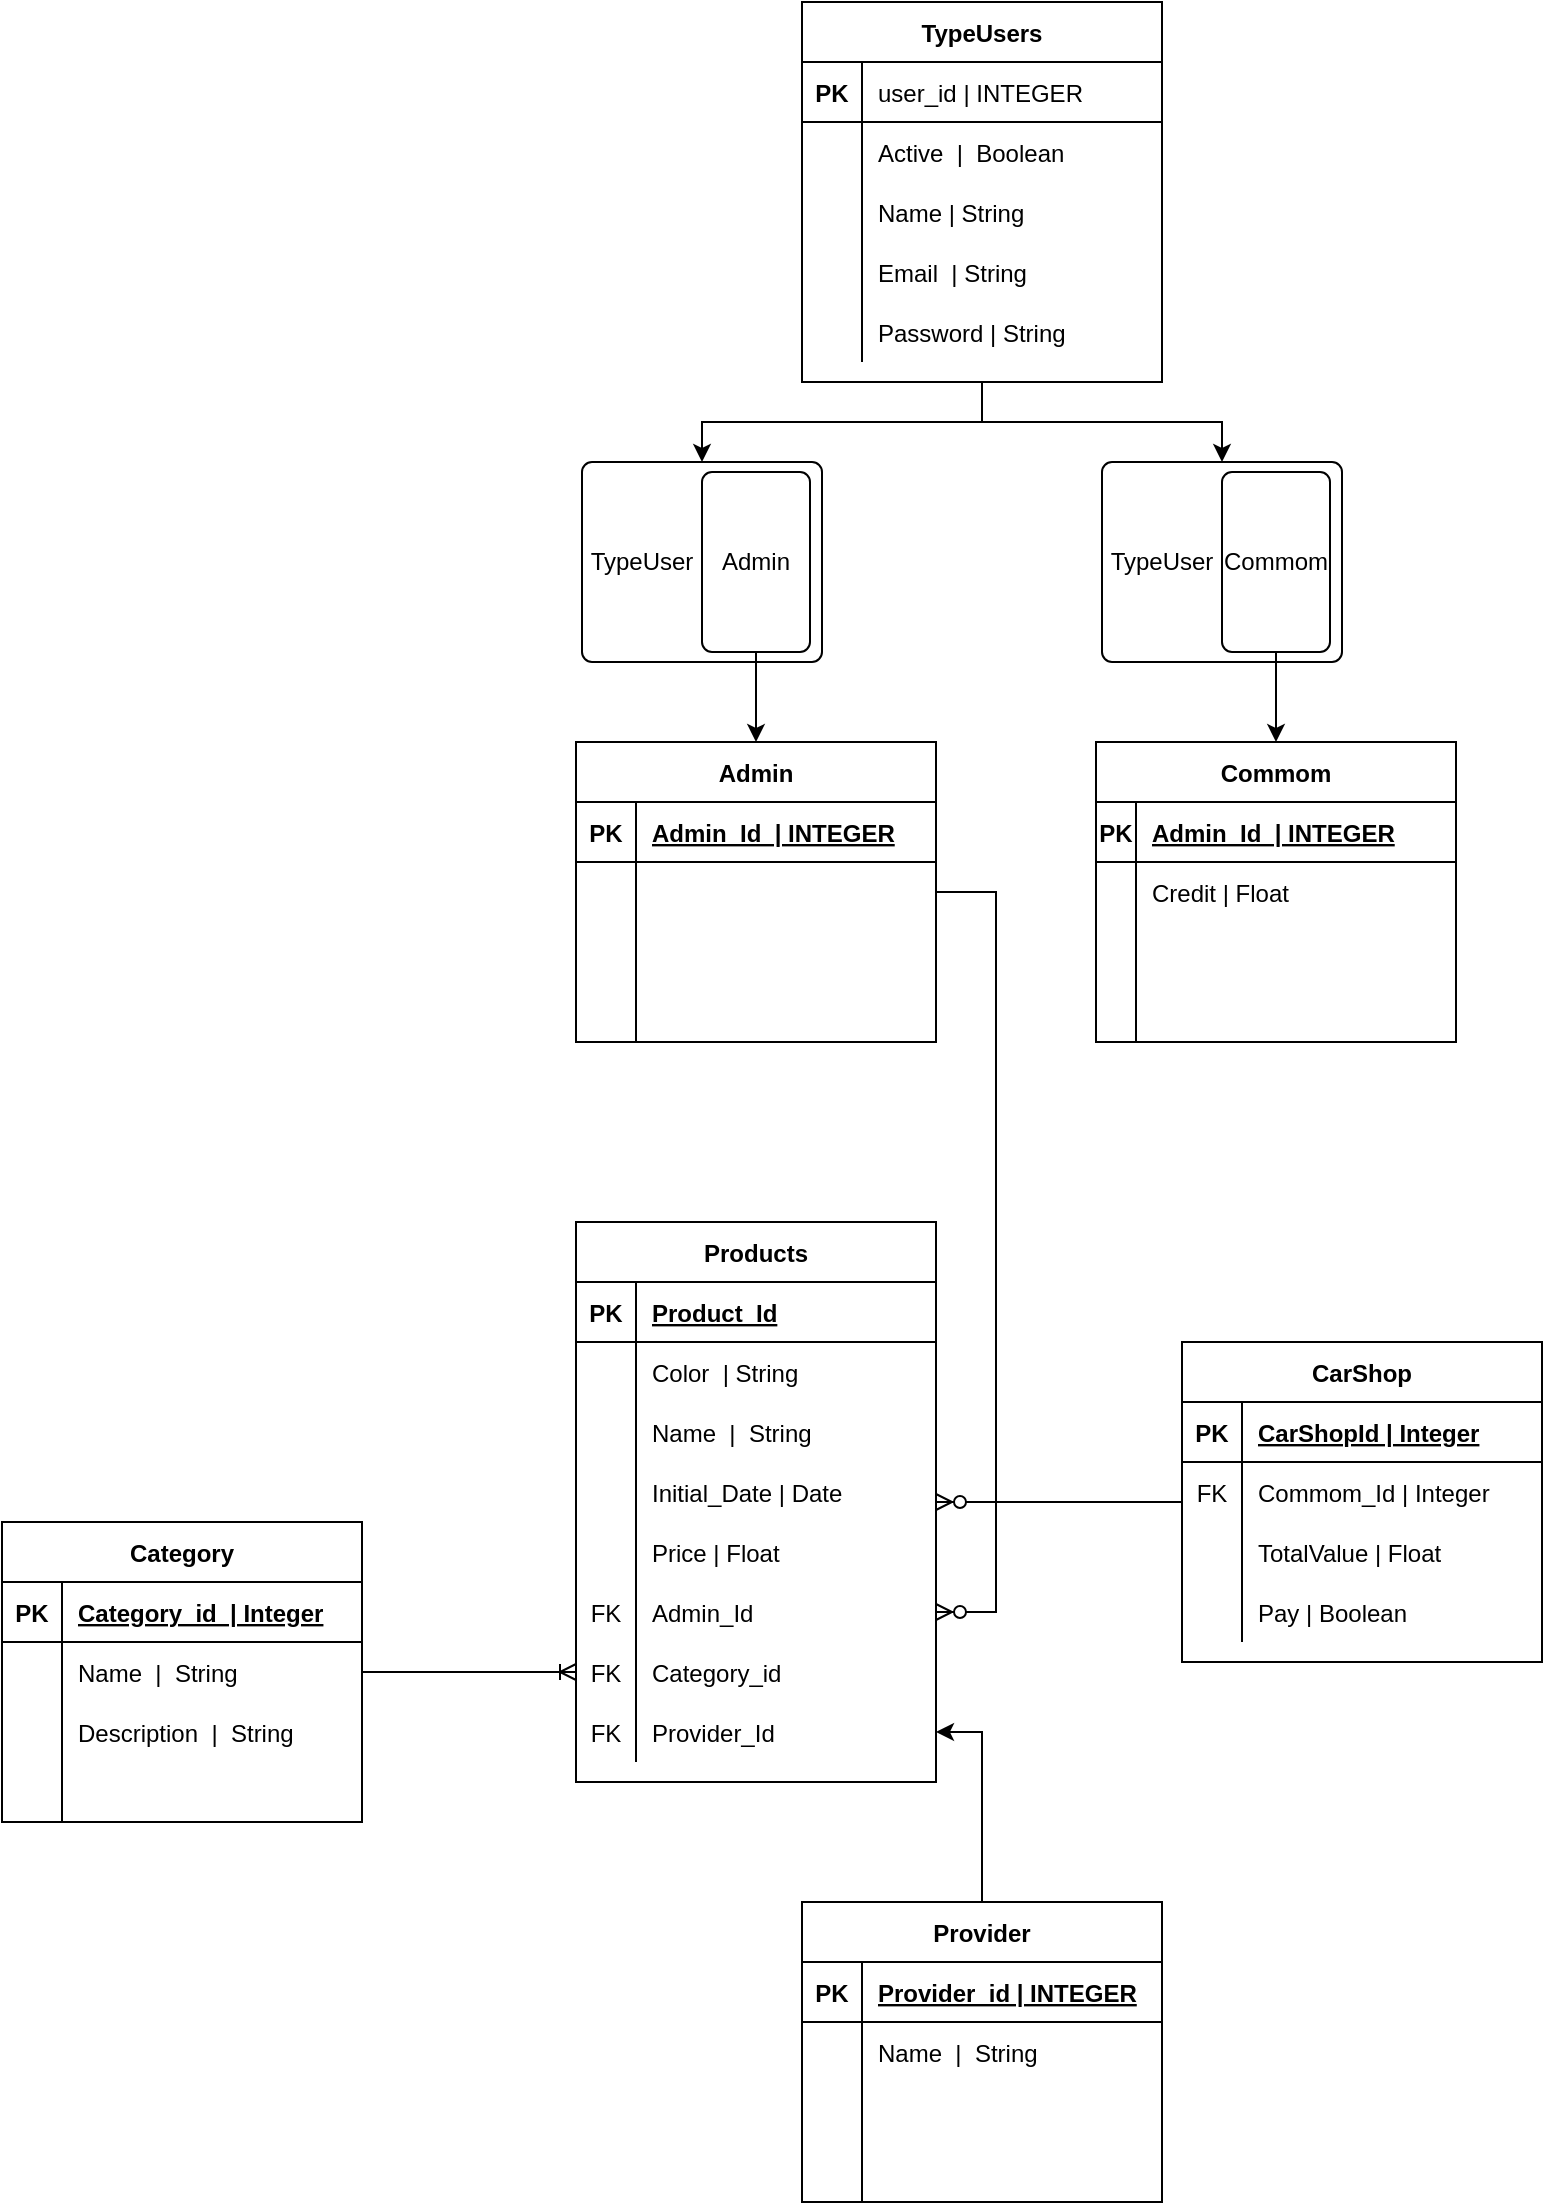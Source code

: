 <mxfile version="16.4.2" type="device"><diagram id="R2lEEEUBdFMjLlhIrx00" name="Page-1"><mxGraphModel dx="2004" dy="1091" grid="1" gridSize="10" guides="1" tooltips="1" connect="1" arrows="1" fold="1" page="1" pageScale="1" pageWidth="850" pageHeight="1100" math="0" shadow="0" extFonts="Permanent Marker^https://fonts.googleapis.com/css?family=Permanent+Marker"><root><mxCell id="0"/><mxCell id="1" parent="0"/><mxCell id="_cmv8UU8uxf0MndyQUKV-75" style="edgeStyle=orthogonalEdgeStyle;rounded=0;orthogonalLoop=1;jettySize=auto;html=1;" edge="1" parent="1" source="_cmv8UU8uxf0MndyQUKV-36" target="_cmv8UU8uxf0MndyQUKV-72"><mxGeometry relative="1" as="geometry"/></mxCell><mxCell id="_cmv8UU8uxf0MndyQUKV-36" value="TypeUsers" style="shape=table;startSize=30;container=1;collapsible=1;childLayout=tableLayout;fixedRows=1;rowLines=0;fontStyle=1;align=center;resizeLast=1;" vertex="1" parent="1"><mxGeometry x="480" width="180" height="190" as="geometry"/></mxCell><mxCell id="_cmv8UU8uxf0MndyQUKV-37" value="" style="shape=tableRow;horizontal=0;startSize=0;swimlaneHead=0;swimlaneBody=0;fillColor=none;collapsible=0;dropTarget=0;points=[[0,0.5],[1,0.5]];portConstraint=eastwest;top=0;left=0;right=0;bottom=1;" vertex="1" parent="_cmv8UU8uxf0MndyQUKV-36"><mxGeometry y="30" width="180" height="30" as="geometry"/></mxCell><mxCell id="_cmv8UU8uxf0MndyQUKV-38" value="PK" style="shape=partialRectangle;connectable=0;fillColor=none;top=0;left=0;bottom=0;right=0;fontStyle=1;overflow=hidden;" vertex="1" parent="_cmv8UU8uxf0MndyQUKV-37"><mxGeometry width="30" height="30" as="geometry"><mxRectangle width="30" height="30" as="alternateBounds"/></mxGeometry></mxCell><mxCell id="_cmv8UU8uxf0MndyQUKV-39" value="user_id | INTEGER" style="shape=partialRectangle;connectable=0;fillColor=none;top=0;left=0;bottom=0;right=0;align=left;spacingLeft=6;fontStyle=0;overflow=hidden;" vertex="1" parent="_cmv8UU8uxf0MndyQUKV-37"><mxGeometry x="30" width="150" height="30" as="geometry"><mxRectangle width="150" height="30" as="alternateBounds"/></mxGeometry></mxCell><mxCell id="_cmv8UU8uxf0MndyQUKV-40" value="" style="shape=tableRow;horizontal=0;startSize=0;swimlaneHead=0;swimlaneBody=0;fillColor=none;collapsible=0;dropTarget=0;points=[[0,0.5],[1,0.5]];portConstraint=eastwest;top=0;left=0;right=0;bottom=0;" vertex="1" parent="_cmv8UU8uxf0MndyQUKV-36"><mxGeometry y="60" width="180" height="30" as="geometry"/></mxCell><mxCell id="_cmv8UU8uxf0MndyQUKV-41" value="" style="shape=partialRectangle;connectable=0;fillColor=none;top=0;left=0;bottom=0;right=0;editable=1;overflow=hidden;" vertex="1" parent="_cmv8UU8uxf0MndyQUKV-40"><mxGeometry width="30" height="30" as="geometry"><mxRectangle width="30" height="30" as="alternateBounds"/></mxGeometry></mxCell><mxCell id="_cmv8UU8uxf0MndyQUKV-42" value="Active  |  Boolean   " style="shape=partialRectangle;connectable=0;fillColor=none;top=0;left=0;bottom=0;right=0;align=left;spacingLeft=6;overflow=hidden;" vertex="1" parent="_cmv8UU8uxf0MndyQUKV-40"><mxGeometry x="30" width="150" height="30" as="geometry"><mxRectangle width="150" height="30" as="alternateBounds"/></mxGeometry></mxCell><mxCell id="_cmv8UU8uxf0MndyQUKV-43" value="" style="shape=tableRow;horizontal=0;startSize=0;swimlaneHead=0;swimlaneBody=0;fillColor=none;collapsible=0;dropTarget=0;points=[[0,0.5],[1,0.5]];portConstraint=eastwest;top=0;left=0;right=0;bottom=0;" vertex="1" parent="_cmv8UU8uxf0MndyQUKV-36"><mxGeometry y="90" width="180" height="30" as="geometry"/></mxCell><mxCell id="_cmv8UU8uxf0MndyQUKV-44" value="" style="shape=partialRectangle;connectable=0;fillColor=none;top=0;left=0;bottom=0;right=0;editable=1;overflow=hidden;" vertex="1" parent="_cmv8UU8uxf0MndyQUKV-43"><mxGeometry width="30" height="30" as="geometry"><mxRectangle width="30" height="30" as="alternateBounds"/></mxGeometry></mxCell><mxCell id="_cmv8UU8uxf0MndyQUKV-45" value="Name | String " style="shape=partialRectangle;connectable=0;fillColor=none;top=0;left=0;bottom=0;right=0;align=left;spacingLeft=6;overflow=hidden;" vertex="1" parent="_cmv8UU8uxf0MndyQUKV-43"><mxGeometry x="30" width="150" height="30" as="geometry"><mxRectangle width="150" height="30" as="alternateBounds"/></mxGeometry></mxCell><mxCell id="_cmv8UU8uxf0MndyQUKV-46" value="" style="shape=tableRow;horizontal=0;startSize=0;swimlaneHead=0;swimlaneBody=0;fillColor=none;collapsible=0;dropTarget=0;points=[[0,0.5],[1,0.5]];portConstraint=eastwest;top=0;left=0;right=0;bottom=0;" vertex="1" parent="_cmv8UU8uxf0MndyQUKV-36"><mxGeometry y="120" width="180" height="30" as="geometry"/></mxCell><mxCell id="_cmv8UU8uxf0MndyQUKV-47" value="" style="shape=partialRectangle;connectable=0;fillColor=none;top=0;left=0;bottom=0;right=0;editable=1;overflow=hidden;" vertex="1" parent="_cmv8UU8uxf0MndyQUKV-46"><mxGeometry width="30" height="30" as="geometry"><mxRectangle width="30" height="30" as="alternateBounds"/></mxGeometry></mxCell><mxCell id="_cmv8UU8uxf0MndyQUKV-48" value="Email  | String" style="shape=partialRectangle;connectable=0;fillColor=none;top=0;left=0;bottom=0;right=0;align=left;spacingLeft=6;overflow=hidden;" vertex="1" parent="_cmv8UU8uxf0MndyQUKV-46"><mxGeometry x="30" width="150" height="30" as="geometry"><mxRectangle width="150" height="30" as="alternateBounds"/></mxGeometry></mxCell><mxCell id="_cmv8UU8uxf0MndyQUKV-49" value="" style="shape=tableRow;horizontal=0;startSize=0;swimlaneHead=0;swimlaneBody=0;fillColor=none;collapsible=0;dropTarget=0;points=[[0,0.5],[1,0.5]];portConstraint=eastwest;top=0;left=0;right=0;bottom=0;" vertex="1" parent="_cmv8UU8uxf0MndyQUKV-36"><mxGeometry y="150" width="180" height="30" as="geometry"/></mxCell><mxCell id="_cmv8UU8uxf0MndyQUKV-50" value="" style="shape=partialRectangle;connectable=0;fillColor=none;top=0;left=0;bottom=0;right=0;editable=1;overflow=hidden;" vertex="1" parent="_cmv8UU8uxf0MndyQUKV-49"><mxGeometry width="30" height="30" as="geometry"><mxRectangle width="30" height="30" as="alternateBounds"/></mxGeometry></mxCell><mxCell id="_cmv8UU8uxf0MndyQUKV-51" value="Password | String" style="shape=partialRectangle;connectable=0;fillColor=none;top=0;left=0;bottom=0;right=0;align=left;spacingLeft=6;overflow=hidden;" vertex="1" parent="_cmv8UU8uxf0MndyQUKV-49"><mxGeometry x="30" width="150" height="30" as="geometry"><mxRectangle width="150" height="30" as="alternateBounds"/></mxGeometry></mxCell><mxCell id="_cmv8UU8uxf0MndyQUKV-55" value="Admin" style="shape=table;startSize=30;container=1;collapsible=1;childLayout=tableLayout;fixedRows=1;rowLines=0;fontStyle=1;align=center;resizeLast=1;" vertex="1" parent="1"><mxGeometry x="367" y="370" width="180" height="150" as="geometry"/></mxCell><mxCell id="_cmv8UU8uxf0MndyQUKV-56" value="" style="shape=tableRow;horizontal=0;startSize=0;swimlaneHead=0;swimlaneBody=0;fillColor=none;collapsible=0;dropTarget=0;points=[[0,0.5],[1,0.5]];portConstraint=eastwest;top=0;left=0;right=0;bottom=1;" vertex="1" parent="_cmv8UU8uxf0MndyQUKV-55"><mxGeometry y="30" width="180" height="30" as="geometry"/></mxCell><mxCell id="_cmv8UU8uxf0MndyQUKV-57" value="PK" style="shape=partialRectangle;connectable=0;fillColor=none;top=0;left=0;bottom=0;right=0;fontStyle=1;overflow=hidden;" vertex="1" parent="_cmv8UU8uxf0MndyQUKV-56"><mxGeometry width="30" height="30" as="geometry"><mxRectangle width="30" height="30" as="alternateBounds"/></mxGeometry></mxCell><mxCell id="_cmv8UU8uxf0MndyQUKV-58" value="Admin_Id  | INTEGER" style="shape=partialRectangle;connectable=0;fillColor=none;top=0;left=0;bottom=0;right=0;align=left;spacingLeft=6;fontStyle=5;overflow=hidden;" vertex="1" parent="_cmv8UU8uxf0MndyQUKV-56"><mxGeometry x="30" width="150" height="30" as="geometry"><mxRectangle width="150" height="30" as="alternateBounds"/></mxGeometry></mxCell><mxCell id="_cmv8UU8uxf0MndyQUKV-59" value="" style="shape=tableRow;horizontal=0;startSize=0;swimlaneHead=0;swimlaneBody=0;fillColor=none;collapsible=0;dropTarget=0;points=[[0,0.5],[1,0.5]];portConstraint=eastwest;top=0;left=0;right=0;bottom=0;" vertex="1" parent="_cmv8UU8uxf0MndyQUKV-55"><mxGeometry y="60" width="180" height="30" as="geometry"/></mxCell><mxCell id="_cmv8UU8uxf0MndyQUKV-60" value="" style="shape=partialRectangle;connectable=0;fillColor=none;top=0;left=0;bottom=0;right=0;editable=1;overflow=hidden;" vertex="1" parent="_cmv8UU8uxf0MndyQUKV-59"><mxGeometry width="30" height="30" as="geometry"><mxRectangle width="30" height="30" as="alternateBounds"/></mxGeometry></mxCell><mxCell id="_cmv8UU8uxf0MndyQUKV-61" value="" style="shape=partialRectangle;connectable=0;fillColor=none;top=0;left=0;bottom=0;right=0;align=left;spacingLeft=6;overflow=hidden;" vertex="1" parent="_cmv8UU8uxf0MndyQUKV-59"><mxGeometry x="30" width="150" height="30" as="geometry"><mxRectangle width="150" height="30" as="alternateBounds"/></mxGeometry></mxCell><mxCell id="_cmv8UU8uxf0MndyQUKV-62" value="" style="shape=tableRow;horizontal=0;startSize=0;swimlaneHead=0;swimlaneBody=0;fillColor=none;collapsible=0;dropTarget=0;points=[[0,0.5],[1,0.5]];portConstraint=eastwest;top=0;left=0;right=0;bottom=0;" vertex="1" parent="_cmv8UU8uxf0MndyQUKV-55"><mxGeometry y="90" width="180" height="30" as="geometry"/></mxCell><mxCell id="_cmv8UU8uxf0MndyQUKV-63" value="" style="shape=partialRectangle;connectable=0;fillColor=none;top=0;left=0;bottom=0;right=0;editable=1;overflow=hidden;" vertex="1" parent="_cmv8UU8uxf0MndyQUKV-62"><mxGeometry width="30" height="30" as="geometry"><mxRectangle width="30" height="30" as="alternateBounds"/></mxGeometry></mxCell><mxCell id="_cmv8UU8uxf0MndyQUKV-64" value="" style="shape=partialRectangle;connectable=0;fillColor=none;top=0;left=0;bottom=0;right=0;align=left;spacingLeft=6;overflow=hidden;" vertex="1" parent="_cmv8UU8uxf0MndyQUKV-62"><mxGeometry x="30" width="150" height="30" as="geometry"><mxRectangle width="150" height="30" as="alternateBounds"/></mxGeometry></mxCell><mxCell id="_cmv8UU8uxf0MndyQUKV-65" value="" style="shape=tableRow;horizontal=0;startSize=0;swimlaneHead=0;swimlaneBody=0;fillColor=none;collapsible=0;dropTarget=0;points=[[0,0.5],[1,0.5]];portConstraint=eastwest;top=0;left=0;right=0;bottom=0;" vertex="1" parent="_cmv8UU8uxf0MndyQUKV-55"><mxGeometry y="120" width="180" height="30" as="geometry"/></mxCell><mxCell id="_cmv8UU8uxf0MndyQUKV-66" value="" style="shape=partialRectangle;connectable=0;fillColor=none;top=0;left=0;bottom=0;right=0;editable=1;overflow=hidden;" vertex="1" parent="_cmv8UU8uxf0MndyQUKV-65"><mxGeometry width="30" height="30" as="geometry"><mxRectangle width="30" height="30" as="alternateBounds"/></mxGeometry></mxCell><mxCell id="_cmv8UU8uxf0MndyQUKV-67" value="" style="shape=partialRectangle;connectable=0;fillColor=none;top=0;left=0;bottom=0;right=0;align=left;spacingLeft=6;overflow=hidden;" vertex="1" parent="_cmv8UU8uxf0MndyQUKV-65"><mxGeometry x="30" width="150" height="30" as="geometry"><mxRectangle width="150" height="30" as="alternateBounds"/></mxGeometry></mxCell><mxCell id="_cmv8UU8uxf0MndyQUKV-72" value="" style="rounded=1;absoluteArcSize=1;html=1;arcSize=10;" vertex="1" parent="1"><mxGeometry x="370" y="230" width="120" height="100" as="geometry"/></mxCell><mxCell id="_cmv8UU8uxf0MndyQUKV-73" value="TypeUser" style="html=1;shape=mxgraph.er.anchor;whiteSpace=wrap;" vertex="1" parent="_cmv8UU8uxf0MndyQUKV-72"><mxGeometry width="60" height="100" as="geometry"/></mxCell><mxCell id="_cmv8UU8uxf0MndyQUKV-74" value="Admin" style="rounded=1;absoluteArcSize=1;html=1;arcSize=10;whiteSpace=wrap;points=[];strokeColor=inherit;fillColor=inherit;" vertex="1" parent="_cmv8UU8uxf0MndyQUKV-72"><mxGeometry x="60" y="5" width="54" height="90" as="geometry"/></mxCell><mxCell id="_cmv8UU8uxf0MndyQUKV-76" style="edgeStyle=orthogonalEdgeStyle;rounded=0;orthogonalLoop=1;jettySize=auto;html=1;" edge="1" parent="1" source="_cmv8UU8uxf0MndyQUKV-74" target="_cmv8UU8uxf0MndyQUKV-55"><mxGeometry relative="1" as="geometry"/></mxCell><mxCell id="_cmv8UU8uxf0MndyQUKV-77" value="Commom" style="shape=table;startSize=30;container=1;collapsible=1;childLayout=tableLayout;fixedRows=1;rowLines=0;fontStyle=1;align=center;resizeLast=1;" vertex="1" parent="1"><mxGeometry x="627" y="370" width="180" height="150" as="geometry"/></mxCell><mxCell id="_cmv8UU8uxf0MndyQUKV-78" value="" style="shape=tableRow;horizontal=0;startSize=0;swimlaneHead=0;swimlaneBody=0;fillColor=none;collapsible=0;dropTarget=0;points=[[0,0.5],[1,0.5]];portConstraint=eastwest;top=0;left=0;right=0;bottom=1;" vertex="1" parent="_cmv8UU8uxf0MndyQUKV-77"><mxGeometry y="30" width="180" height="30" as="geometry"/></mxCell><mxCell id="_cmv8UU8uxf0MndyQUKV-79" value="PK" style="shape=partialRectangle;connectable=0;fillColor=none;top=0;left=0;bottom=0;right=0;fontStyle=1;overflow=hidden;" vertex="1" parent="_cmv8UU8uxf0MndyQUKV-78"><mxGeometry width="20" height="30" as="geometry"><mxRectangle width="20" height="30" as="alternateBounds"/></mxGeometry></mxCell><mxCell id="_cmv8UU8uxf0MndyQUKV-80" value="Admin_Id  | INTEGER" style="shape=partialRectangle;connectable=0;fillColor=none;top=0;left=0;bottom=0;right=0;align=left;spacingLeft=6;fontStyle=5;overflow=hidden;" vertex="1" parent="_cmv8UU8uxf0MndyQUKV-78"><mxGeometry x="20" width="160" height="30" as="geometry"><mxRectangle width="160" height="30" as="alternateBounds"/></mxGeometry></mxCell><mxCell id="_cmv8UU8uxf0MndyQUKV-81" value="" style="shape=tableRow;horizontal=0;startSize=0;swimlaneHead=0;swimlaneBody=0;fillColor=none;collapsible=0;dropTarget=0;points=[[0,0.5],[1,0.5]];portConstraint=eastwest;top=0;left=0;right=0;bottom=0;" vertex="1" parent="_cmv8UU8uxf0MndyQUKV-77"><mxGeometry y="60" width="180" height="30" as="geometry"/></mxCell><mxCell id="_cmv8UU8uxf0MndyQUKV-82" value="" style="shape=partialRectangle;connectable=0;fillColor=none;top=0;left=0;bottom=0;right=0;editable=1;overflow=hidden;" vertex="1" parent="_cmv8UU8uxf0MndyQUKV-81"><mxGeometry width="20" height="30" as="geometry"><mxRectangle width="20" height="30" as="alternateBounds"/></mxGeometry></mxCell><mxCell id="_cmv8UU8uxf0MndyQUKV-83" value="Credit | Float" style="shape=partialRectangle;connectable=0;fillColor=none;top=0;left=0;bottom=0;right=0;align=left;spacingLeft=6;overflow=hidden;" vertex="1" parent="_cmv8UU8uxf0MndyQUKV-81"><mxGeometry x="20" width="160" height="30" as="geometry"><mxRectangle width="160" height="30" as="alternateBounds"/></mxGeometry></mxCell><mxCell id="_cmv8UU8uxf0MndyQUKV-84" value="" style="shape=tableRow;horizontal=0;startSize=0;swimlaneHead=0;swimlaneBody=0;fillColor=none;collapsible=0;dropTarget=0;points=[[0,0.5],[1,0.5]];portConstraint=eastwest;top=0;left=0;right=0;bottom=0;" vertex="1" parent="_cmv8UU8uxf0MndyQUKV-77"><mxGeometry y="90" width="180" height="30" as="geometry"/></mxCell><mxCell id="_cmv8UU8uxf0MndyQUKV-85" value="" style="shape=partialRectangle;connectable=0;fillColor=none;top=0;left=0;bottom=0;right=0;editable=1;overflow=hidden;" vertex="1" parent="_cmv8UU8uxf0MndyQUKV-84"><mxGeometry width="20" height="30" as="geometry"><mxRectangle width="20" height="30" as="alternateBounds"/></mxGeometry></mxCell><mxCell id="_cmv8UU8uxf0MndyQUKV-86" value="" style="shape=partialRectangle;connectable=0;fillColor=none;top=0;left=0;bottom=0;right=0;align=left;spacingLeft=6;overflow=hidden;" vertex="1" parent="_cmv8UU8uxf0MndyQUKV-84"><mxGeometry x="20" width="160" height="30" as="geometry"><mxRectangle width="160" height="30" as="alternateBounds"/></mxGeometry></mxCell><mxCell id="_cmv8UU8uxf0MndyQUKV-87" value="" style="shape=tableRow;horizontal=0;startSize=0;swimlaneHead=0;swimlaneBody=0;fillColor=none;collapsible=0;dropTarget=0;points=[[0,0.5],[1,0.5]];portConstraint=eastwest;top=0;left=0;right=0;bottom=0;" vertex="1" parent="_cmv8UU8uxf0MndyQUKV-77"><mxGeometry y="120" width="180" height="30" as="geometry"/></mxCell><mxCell id="_cmv8UU8uxf0MndyQUKV-88" value="" style="shape=partialRectangle;connectable=0;fillColor=none;top=0;left=0;bottom=0;right=0;editable=1;overflow=hidden;" vertex="1" parent="_cmv8UU8uxf0MndyQUKV-87"><mxGeometry width="20" height="30" as="geometry"><mxRectangle width="20" height="30" as="alternateBounds"/></mxGeometry></mxCell><mxCell id="_cmv8UU8uxf0MndyQUKV-89" value="" style="shape=partialRectangle;connectable=0;fillColor=none;top=0;left=0;bottom=0;right=0;align=left;spacingLeft=6;overflow=hidden;" vertex="1" parent="_cmv8UU8uxf0MndyQUKV-87"><mxGeometry x="20" width="160" height="30" as="geometry"><mxRectangle width="160" height="30" as="alternateBounds"/></mxGeometry></mxCell><mxCell id="_cmv8UU8uxf0MndyQUKV-90" value="" style="rounded=1;absoluteArcSize=1;html=1;arcSize=10;" vertex="1" parent="1"><mxGeometry x="630" y="230" width="120" height="100" as="geometry"/></mxCell><mxCell id="_cmv8UU8uxf0MndyQUKV-91" value="TypeUser" style="html=1;shape=mxgraph.er.anchor;whiteSpace=wrap;" vertex="1" parent="_cmv8UU8uxf0MndyQUKV-90"><mxGeometry width="60" height="100" as="geometry"/></mxCell><mxCell id="_cmv8UU8uxf0MndyQUKV-92" value="Commom" style="rounded=1;absoluteArcSize=1;html=1;arcSize=10;whiteSpace=wrap;points=[];strokeColor=inherit;fillColor=inherit;" vertex="1" parent="_cmv8UU8uxf0MndyQUKV-90"><mxGeometry x="60" y="5" width="54" height="90" as="geometry"/></mxCell><mxCell id="_cmv8UU8uxf0MndyQUKV-93" style="edgeStyle=orthogonalEdgeStyle;rounded=0;orthogonalLoop=1;jettySize=auto;html=1;" edge="1" parent="1" source="_cmv8UU8uxf0MndyQUKV-92" target="_cmv8UU8uxf0MndyQUKV-77"><mxGeometry relative="1" as="geometry"/></mxCell><mxCell id="_cmv8UU8uxf0MndyQUKV-94" style="edgeStyle=orthogonalEdgeStyle;rounded=0;orthogonalLoop=1;jettySize=auto;html=1;exitX=0.5;exitY=1;exitDx=0;exitDy=0;" edge="1" parent="1" source="_cmv8UU8uxf0MndyQUKV-36" target="_cmv8UU8uxf0MndyQUKV-90"><mxGeometry relative="1" as="geometry"><mxPoint x="620" y="250" as="sourcePoint"/><mxPoint x="480" y="290" as="targetPoint"/></mxGeometry></mxCell><mxCell id="_cmv8UU8uxf0MndyQUKV-95" value="Products" style="shape=table;startSize=30;container=1;collapsible=1;childLayout=tableLayout;fixedRows=1;rowLines=0;fontStyle=1;align=center;resizeLast=1;" vertex="1" parent="1"><mxGeometry x="367" y="610" width="180" height="280" as="geometry"/></mxCell><mxCell id="_cmv8UU8uxf0MndyQUKV-96" value="" style="shape=tableRow;horizontal=0;startSize=0;swimlaneHead=0;swimlaneBody=0;fillColor=none;collapsible=0;dropTarget=0;points=[[0,0.5],[1,0.5]];portConstraint=eastwest;top=0;left=0;right=0;bottom=1;" vertex="1" parent="_cmv8UU8uxf0MndyQUKV-95"><mxGeometry y="30" width="180" height="30" as="geometry"/></mxCell><mxCell id="_cmv8UU8uxf0MndyQUKV-97" value="PK" style="shape=partialRectangle;connectable=0;fillColor=none;top=0;left=0;bottom=0;right=0;fontStyle=1;overflow=hidden;" vertex="1" parent="_cmv8UU8uxf0MndyQUKV-96"><mxGeometry width="30" height="30" as="geometry"><mxRectangle width="30" height="30" as="alternateBounds"/></mxGeometry></mxCell><mxCell id="_cmv8UU8uxf0MndyQUKV-98" value="Product_Id" style="shape=partialRectangle;connectable=0;fillColor=none;top=0;left=0;bottom=0;right=0;align=left;spacingLeft=6;fontStyle=5;overflow=hidden;" vertex="1" parent="_cmv8UU8uxf0MndyQUKV-96"><mxGeometry x="30" width="150" height="30" as="geometry"><mxRectangle width="150" height="30" as="alternateBounds"/></mxGeometry></mxCell><mxCell id="_cmv8UU8uxf0MndyQUKV-99" value="" style="shape=tableRow;horizontal=0;startSize=0;swimlaneHead=0;swimlaneBody=0;fillColor=none;collapsible=0;dropTarget=0;points=[[0,0.5],[1,0.5]];portConstraint=eastwest;top=0;left=0;right=0;bottom=0;" vertex="1" parent="_cmv8UU8uxf0MndyQUKV-95"><mxGeometry y="60" width="180" height="30" as="geometry"/></mxCell><mxCell id="_cmv8UU8uxf0MndyQUKV-100" value="" style="shape=partialRectangle;connectable=0;fillColor=none;top=0;left=0;bottom=0;right=0;editable=1;overflow=hidden;" vertex="1" parent="_cmv8UU8uxf0MndyQUKV-99"><mxGeometry width="30" height="30" as="geometry"><mxRectangle width="30" height="30" as="alternateBounds"/></mxGeometry></mxCell><mxCell id="_cmv8UU8uxf0MndyQUKV-101" value="Color  | String" style="shape=partialRectangle;connectable=0;fillColor=none;top=0;left=0;bottom=0;right=0;align=left;spacingLeft=6;overflow=hidden;" vertex="1" parent="_cmv8UU8uxf0MndyQUKV-99"><mxGeometry x="30" width="150" height="30" as="geometry"><mxRectangle width="150" height="30" as="alternateBounds"/></mxGeometry></mxCell><mxCell id="_cmv8UU8uxf0MndyQUKV-102" value="" style="shape=tableRow;horizontal=0;startSize=0;swimlaneHead=0;swimlaneBody=0;fillColor=none;collapsible=0;dropTarget=0;points=[[0,0.5],[1,0.5]];portConstraint=eastwest;top=0;left=0;right=0;bottom=0;" vertex="1" parent="_cmv8UU8uxf0MndyQUKV-95"><mxGeometry y="90" width="180" height="30" as="geometry"/></mxCell><mxCell id="_cmv8UU8uxf0MndyQUKV-103" value="" style="shape=partialRectangle;connectable=0;fillColor=none;top=0;left=0;bottom=0;right=0;editable=1;overflow=hidden;" vertex="1" parent="_cmv8UU8uxf0MndyQUKV-102"><mxGeometry width="30" height="30" as="geometry"><mxRectangle width="30" height="30" as="alternateBounds"/></mxGeometry></mxCell><mxCell id="_cmv8UU8uxf0MndyQUKV-104" value="Name  |  String" style="shape=partialRectangle;connectable=0;fillColor=none;top=0;left=0;bottom=0;right=0;align=left;spacingLeft=6;overflow=hidden;" vertex="1" parent="_cmv8UU8uxf0MndyQUKV-102"><mxGeometry x="30" width="150" height="30" as="geometry"><mxRectangle width="150" height="30" as="alternateBounds"/></mxGeometry></mxCell><mxCell id="_cmv8UU8uxf0MndyQUKV-105" value="" style="shape=tableRow;horizontal=0;startSize=0;swimlaneHead=0;swimlaneBody=0;fillColor=none;collapsible=0;dropTarget=0;points=[[0,0.5],[1,0.5]];portConstraint=eastwest;top=0;left=0;right=0;bottom=0;" vertex="1" parent="_cmv8UU8uxf0MndyQUKV-95"><mxGeometry y="120" width="180" height="30" as="geometry"/></mxCell><mxCell id="_cmv8UU8uxf0MndyQUKV-106" value="" style="shape=partialRectangle;connectable=0;fillColor=none;top=0;left=0;bottom=0;right=0;editable=1;overflow=hidden;" vertex="1" parent="_cmv8UU8uxf0MndyQUKV-105"><mxGeometry width="30" height="30" as="geometry"><mxRectangle width="30" height="30" as="alternateBounds"/></mxGeometry></mxCell><mxCell id="_cmv8UU8uxf0MndyQUKV-107" value="Initial_Date | Date" style="shape=partialRectangle;connectable=0;fillColor=none;top=0;left=0;bottom=0;right=0;align=left;spacingLeft=6;overflow=hidden;" vertex="1" parent="_cmv8UU8uxf0MndyQUKV-105"><mxGeometry x="30" width="150" height="30" as="geometry"><mxRectangle width="150" height="30" as="alternateBounds"/></mxGeometry></mxCell><mxCell id="_cmv8UU8uxf0MndyQUKV-127" value="" style="shape=tableRow;horizontal=0;startSize=0;swimlaneHead=0;swimlaneBody=0;fillColor=none;collapsible=0;dropTarget=0;points=[[0,0.5],[1,0.5]];portConstraint=eastwest;top=0;left=0;right=0;bottom=0;" vertex="1" parent="_cmv8UU8uxf0MndyQUKV-95"><mxGeometry y="150" width="180" height="30" as="geometry"/></mxCell><mxCell id="_cmv8UU8uxf0MndyQUKV-128" value="" style="shape=partialRectangle;connectable=0;fillColor=none;top=0;left=0;bottom=0;right=0;editable=1;overflow=hidden;" vertex="1" parent="_cmv8UU8uxf0MndyQUKV-127"><mxGeometry width="30" height="30" as="geometry"><mxRectangle width="30" height="30" as="alternateBounds"/></mxGeometry></mxCell><mxCell id="_cmv8UU8uxf0MndyQUKV-129" value="Price | Float" style="shape=partialRectangle;connectable=0;fillColor=none;top=0;left=0;bottom=0;right=0;align=left;spacingLeft=6;overflow=hidden;" vertex="1" parent="_cmv8UU8uxf0MndyQUKV-127"><mxGeometry x="30" width="150" height="30" as="geometry"><mxRectangle width="150" height="30" as="alternateBounds"/></mxGeometry></mxCell><mxCell id="_cmv8UU8uxf0MndyQUKV-124" value="" style="shape=tableRow;horizontal=0;startSize=0;swimlaneHead=0;swimlaneBody=0;fillColor=none;collapsible=0;dropTarget=0;points=[[0,0.5],[1,0.5]];portConstraint=eastwest;top=0;left=0;right=0;bottom=0;" vertex="1" parent="_cmv8UU8uxf0MndyQUKV-95"><mxGeometry y="180" width="180" height="30" as="geometry"/></mxCell><mxCell id="_cmv8UU8uxf0MndyQUKV-125" value="FK" style="shape=partialRectangle;connectable=0;fillColor=none;top=0;left=0;bottom=0;right=0;editable=1;overflow=hidden;" vertex="1" parent="_cmv8UU8uxf0MndyQUKV-124"><mxGeometry width="30" height="30" as="geometry"><mxRectangle width="30" height="30" as="alternateBounds"/></mxGeometry></mxCell><mxCell id="_cmv8UU8uxf0MndyQUKV-126" value="Admin_Id" style="shape=partialRectangle;connectable=0;fillColor=none;top=0;left=0;bottom=0;right=0;align=left;spacingLeft=6;overflow=hidden;" vertex="1" parent="_cmv8UU8uxf0MndyQUKV-124"><mxGeometry x="30" width="150" height="30" as="geometry"><mxRectangle width="150" height="30" as="alternateBounds"/></mxGeometry></mxCell><mxCell id="_cmv8UU8uxf0MndyQUKV-144" value="" style="shape=tableRow;horizontal=0;startSize=0;swimlaneHead=0;swimlaneBody=0;fillColor=none;collapsible=0;dropTarget=0;points=[[0,0.5],[1,0.5]];portConstraint=eastwest;top=0;left=0;right=0;bottom=0;" vertex="1" parent="_cmv8UU8uxf0MndyQUKV-95"><mxGeometry y="210" width="180" height="30" as="geometry"/></mxCell><mxCell id="_cmv8UU8uxf0MndyQUKV-145" value="FK" style="shape=partialRectangle;connectable=0;fillColor=none;top=0;left=0;bottom=0;right=0;editable=1;overflow=hidden;" vertex="1" parent="_cmv8UU8uxf0MndyQUKV-144"><mxGeometry width="30" height="30" as="geometry"><mxRectangle width="30" height="30" as="alternateBounds"/></mxGeometry></mxCell><mxCell id="_cmv8UU8uxf0MndyQUKV-146" value="Category_id" style="shape=partialRectangle;connectable=0;fillColor=none;top=0;left=0;bottom=0;right=0;align=left;spacingLeft=6;overflow=hidden;" vertex="1" parent="_cmv8UU8uxf0MndyQUKV-144"><mxGeometry x="30" width="150" height="30" as="geometry"><mxRectangle width="150" height="30" as="alternateBounds"/></mxGeometry></mxCell><mxCell id="_cmv8UU8uxf0MndyQUKV-176" value="" style="shape=tableRow;horizontal=0;startSize=0;swimlaneHead=0;swimlaneBody=0;fillColor=none;collapsible=0;dropTarget=0;points=[[0,0.5],[1,0.5]];portConstraint=eastwest;top=0;left=0;right=0;bottom=0;" vertex="1" parent="_cmv8UU8uxf0MndyQUKV-95"><mxGeometry y="240" width="180" height="30" as="geometry"/></mxCell><mxCell id="_cmv8UU8uxf0MndyQUKV-177" value="FK" style="shape=partialRectangle;connectable=0;fillColor=none;top=0;left=0;bottom=0;right=0;editable=1;overflow=hidden;" vertex="1" parent="_cmv8UU8uxf0MndyQUKV-176"><mxGeometry width="30" height="30" as="geometry"><mxRectangle width="30" height="30" as="alternateBounds"/></mxGeometry></mxCell><mxCell id="_cmv8UU8uxf0MndyQUKV-178" value="Provider_Id" style="shape=partialRectangle;connectable=0;fillColor=none;top=0;left=0;bottom=0;right=0;align=left;spacingLeft=6;overflow=hidden;" vertex="1" parent="_cmv8UU8uxf0MndyQUKV-176"><mxGeometry x="30" width="150" height="30" as="geometry"><mxRectangle width="150" height="30" as="alternateBounds"/></mxGeometry></mxCell><mxCell id="_cmv8UU8uxf0MndyQUKV-110" value="" style="edgeStyle=entityRelationEdgeStyle;fontSize=12;html=1;endArrow=ERzeroToMany;endFill=1;rounded=0;" edge="1" parent="1" source="_cmv8UU8uxf0MndyQUKV-55" target="_cmv8UU8uxf0MndyQUKV-124"><mxGeometry width="100" height="100" relative="1" as="geometry"><mxPoint x="540" y="580" as="sourcePoint"/><mxPoint x="740" y="600" as="targetPoint"/></mxGeometry></mxCell><mxCell id="_cmv8UU8uxf0MndyQUKV-130" value="Category" style="shape=table;startSize=30;container=1;collapsible=1;childLayout=tableLayout;fixedRows=1;rowLines=0;fontStyle=1;align=center;resizeLast=1;" vertex="1" parent="1"><mxGeometry x="80" y="760" width="180" height="150" as="geometry"/></mxCell><mxCell id="_cmv8UU8uxf0MndyQUKV-131" value="" style="shape=tableRow;horizontal=0;startSize=0;swimlaneHead=0;swimlaneBody=0;fillColor=none;collapsible=0;dropTarget=0;points=[[0,0.5],[1,0.5]];portConstraint=eastwest;top=0;left=0;right=0;bottom=1;" vertex="1" parent="_cmv8UU8uxf0MndyQUKV-130"><mxGeometry y="30" width="180" height="30" as="geometry"/></mxCell><mxCell id="_cmv8UU8uxf0MndyQUKV-132" value="PK" style="shape=partialRectangle;connectable=0;fillColor=none;top=0;left=0;bottom=0;right=0;fontStyle=1;overflow=hidden;" vertex="1" parent="_cmv8UU8uxf0MndyQUKV-131"><mxGeometry width="30" height="30" as="geometry"><mxRectangle width="30" height="30" as="alternateBounds"/></mxGeometry></mxCell><mxCell id="_cmv8UU8uxf0MndyQUKV-133" value="Category_id  | Integer" style="shape=partialRectangle;connectable=0;fillColor=none;top=0;left=0;bottom=0;right=0;align=left;spacingLeft=6;fontStyle=5;overflow=hidden;" vertex="1" parent="_cmv8UU8uxf0MndyQUKV-131"><mxGeometry x="30" width="150" height="30" as="geometry"><mxRectangle width="150" height="30" as="alternateBounds"/></mxGeometry></mxCell><mxCell id="_cmv8UU8uxf0MndyQUKV-134" value="" style="shape=tableRow;horizontal=0;startSize=0;swimlaneHead=0;swimlaneBody=0;fillColor=none;collapsible=0;dropTarget=0;points=[[0,0.5],[1,0.5]];portConstraint=eastwest;top=0;left=0;right=0;bottom=0;" vertex="1" parent="_cmv8UU8uxf0MndyQUKV-130"><mxGeometry y="60" width="180" height="30" as="geometry"/></mxCell><mxCell id="_cmv8UU8uxf0MndyQUKV-135" value="" style="shape=partialRectangle;connectable=0;fillColor=none;top=0;left=0;bottom=0;right=0;editable=1;overflow=hidden;" vertex="1" parent="_cmv8UU8uxf0MndyQUKV-134"><mxGeometry width="30" height="30" as="geometry"><mxRectangle width="30" height="30" as="alternateBounds"/></mxGeometry></mxCell><mxCell id="_cmv8UU8uxf0MndyQUKV-136" value="Name  |  String" style="shape=partialRectangle;connectable=0;fillColor=none;top=0;left=0;bottom=0;right=0;align=left;spacingLeft=6;overflow=hidden;" vertex="1" parent="_cmv8UU8uxf0MndyQUKV-134"><mxGeometry x="30" width="150" height="30" as="geometry"><mxRectangle width="150" height="30" as="alternateBounds"/></mxGeometry></mxCell><mxCell id="_cmv8UU8uxf0MndyQUKV-137" value="" style="shape=tableRow;horizontal=0;startSize=0;swimlaneHead=0;swimlaneBody=0;fillColor=none;collapsible=0;dropTarget=0;points=[[0,0.5],[1,0.5]];portConstraint=eastwest;top=0;left=0;right=0;bottom=0;" vertex="1" parent="_cmv8UU8uxf0MndyQUKV-130"><mxGeometry y="90" width="180" height="30" as="geometry"/></mxCell><mxCell id="_cmv8UU8uxf0MndyQUKV-138" value="" style="shape=partialRectangle;connectable=0;fillColor=none;top=0;left=0;bottom=0;right=0;editable=1;overflow=hidden;" vertex="1" parent="_cmv8UU8uxf0MndyQUKV-137"><mxGeometry width="30" height="30" as="geometry"><mxRectangle width="30" height="30" as="alternateBounds"/></mxGeometry></mxCell><mxCell id="_cmv8UU8uxf0MndyQUKV-139" value="Description  |  String" style="shape=partialRectangle;connectable=0;fillColor=none;top=0;left=0;bottom=0;right=0;align=left;spacingLeft=6;overflow=hidden;" vertex="1" parent="_cmv8UU8uxf0MndyQUKV-137"><mxGeometry x="30" width="150" height="30" as="geometry"><mxRectangle width="150" height="30" as="alternateBounds"/></mxGeometry></mxCell><mxCell id="_cmv8UU8uxf0MndyQUKV-140" value="" style="shape=tableRow;horizontal=0;startSize=0;swimlaneHead=0;swimlaneBody=0;fillColor=none;collapsible=0;dropTarget=0;points=[[0,0.5],[1,0.5]];portConstraint=eastwest;top=0;left=0;right=0;bottom=0;" vertex="1" parent="_cmv8UU8uxf0MndyQUKV-130"><mxGeometry y="120" width="180" height="30" as="geometry"/></mxCell><mxCell id="_cmv8UU8uxf0MndyQUKV-141" value="" style="shape=partialRectangle;connectable=0;fillColor=none;top=0;left=0;bottom=0;right=0;editable=1;overflow=hidden;" vertex="1" parent="_cmv8UU8uxf0MndyQUKV-140"><mxGeometry width="30" height="30" as="geometry"><mxRectangle width="30" height="30" as="alternateBounds"/></mxGeometry></mxCell><mxCell id="_cmv8UU8uxf0MndyQUKV-142" value="" style="shape=partialRectangle;connectable=0;fillColor=none;top=0;left=0;bottom=0;right=0;align=left;spacingLeft=6;overflow=hidden;" vertex="1" parent="_cmv8UU8uxf0MndyQUKV-140"><mxGeometry x="30" width="150" height="30" as="geometry"><mxRectangle width="150" height="30" as="alternateBounds"/></mxGeometry></mxCell><mxCell id="_cmv8UU8uxf0MndyQUKV-147" value="" style="edgeStyle=entityRelationEdgeStyle;fontSize=12;html=1;endArrow=ERoneToMany;rounded=0;" edge="1" parent="1" source="_cmv8UU8uxf0MndyQUKV-130" target="_cmv8UU8uxf0MndyQUKV-144"><mxGeometry width="100" height="100" relative="1" as="geometry"><mxPoint x="260" y="835" as="sourcePoint"/><mxPoint x="620" y="720" as="targetPoint"/></mxGeometry></mxCell><mxCell id="_cmv8UU8uxf0MndyQUKV-179" style="edgeStyle=orthogonalEdgeStyle;rounded=0;orthogonalLoop=1;jettySize=auto;html=1;" edge="1" parent="1" source="_cmv8UU8uxf0MndyQUKV-148" target="_cmv8UU8uxf0MndyQUKV-176"><mxGeometry relative="1" as="geometry"/></mxCell><mxCell id="_cmv8UU8uxf0MndyQUKV-148" value="Provider" style="shape=table;startSize=30;container=1;collapsible=1;childLayout=tableLayout;fixedRows=1;rowLines=0;fontStyle=1;align=center;resizeLast=1;" vertex="1" parent="1"><mxGeometry x="480" y="950" width="180" height="150" as="geometry"/></mxCell><mxCell id="_cmv8UU8uxf0MndyQUKV-149" value="" style="shape=tableRow;horizontal=0;startSize=0;swimlaneHead=0;swimlaneBody=0;fillColor=none;collapsible=0;dropTarget=0;points=[[0,0.5],[1,0.5]];portConstraint=eastwest;top=0;left=0;right=0;bottom=1;" vertex="1" parent="_cmv8UU8uxf0MndyQUKV-148"><mxGeometry y="30" width="180" height="30" as="geometry"/></mxCell><mxCell id="_cmv8UU8uxf0MndyQUKV-150" value="PK" style="shape=partialRectangle;connectable=0;fillColor=none;top=0;left=0;bottom=0;right=0;fontStyle=1;overflow=hidden;" vertex="1" parent="_cmv8UU8uxf0MndyQUKV-149"><mxGeometry width="30" height="30" as="geometry"><mxRectangle width="30" height="30" as="alternateBounds"/></mxGeometry></mxCell><mxCell id="_cmv8UU8uxf0MndyQUKV-151" value="Provider_id | INTEGER" style="shape=partialRectangle;connectable=0;fillColor=none;top=0;left=0;bottom=0;right=0;align=left;spacingLeft=6;fontStyle=5;overflow=hidden;" vertex="1" parent="_cmv8UU8uxf0MndyQUKV-149"><mxGeometry x="30" width="150" height="30" as="geometry"><mxRectangle width="150" height="30" as="alternateBounds"/></mxGeometry></mxCell><mxCell id="_cmv8UU8uxf0MndyQUKV-152" value="" style="shape=tableRow;horizontal=0;startSize=0;swimlaneHead=0;swimlaneBody=0;fillColor=none;collapsible=0;dropTarget=0;points=[[0,0.5],[1,0.5]];portConstraint=eastwest;top=0;left=0;right=0;bottom=0;" vertex="1" parent="_cmv8UU8uxf0MndyQUKV-148"><mxGeometry y="60" width="180" height="30" as="geometry"/></mxCell><mxCell id="_cmv8UU8uxf0MndyQUKV-153" value="" style="shape=partialRectangle;connectable=0;fillColor=none;top=0;left=0;bottom=0;right=0;editable=1;overflow=hidden;" vertex="1" parent="_cmv8UU8uxf0MndyQUKV-152"><mxGeometry width="30" height="30" as="geometry"><mxRectangle width="30" height="30" as="alternateBounds"/></mxGeometry></mxCell><mxCell id="_cmv8UU8uxf0MndyQUKV-154" value="Name  |  String" style="shape=partialRectangle;connectable=0;fillColor=none;top=0;left=0;bottom=0;right=0;align=left;spacingLeft=6;overflow=hidden;" vertex="1" parent="_cmv8UU8uxf0MndyQUKV-152"><mxGeometry x="30" width="150" height="30" as="geometry"><mxRectangle width="150" height="30" as="alternateBounds"/></mxGeometry></mxCell><mxCell id="_cmv8UU8uxf0MndyQUKV-155" value="" style="shape=tableRow;horizontal=0;startSize=0;swimlaneHead=0;swimlaneBody=0;fillColor=none;collapsible=0;dropTarget=0;points=[[0,0.5],[1,0.5]];portConstraint=eastwest;top=0;left=0;right=0;bottom=0;" vertex="1" parent="_cmv8UU8uxf0MndyQUKV-148"><mxGeometry y="90" width="180" height="30" as="geometry"/></mxCell><mxCell id="_cmv8UU8uxf0MndyQUKV-156" value="" style="shape=partialRectangle;connectable=0;fillColor=none;top=0;left=0;bottom=0;right=0;editable=1;overflow=hidden;" vertex="1" parent="_cmv8UU8uxf0MndyQUKV-155"><mxGeometry width="30" height="30" as="geometry"><mxRectangle width="30" height="30" as="alternateBounds"/></mxGeometry></mxCell><mxCell id="_cmv8UU8uxf0MndyQUKV-157" value="" style="shape=partialRectangle;connectable=0;fillColor=none;top=0;left=0;bottom=0;right=0;align=left;spacingLeft=6;overflow=hidden;" vertex="1" parent="_cmv8UU8uxf0MndyQUKV-155"><mxGeometry x="30" width="150" height="30" as="geometry"><mxRectangle width="150" height="30" as="alternateBounds"/></mxGeometry></mxCell><mxCell id="_cmv8UU8uxf0MndyQUKV-158" value="" style="shape=tableRow;horizontal=0;startSize=0;swimlaneHead=0;swimlaneBody=0;fillColor=none;collapsible=0;dropTarget=0;points=[[0,0.5],[1,0.5]];portConstraint=eastwest;top=0;left=0;right=0;bottom=0;" vertex="1" parent="_cmv8UU8uxf0MndyQUKV-148"><mxGeometry y="120" width="180" height="30" as="geometry"/></mxCell><mxCell id="_cmv8UU8uxf0MndyQUKV-159" value="" style="shape=partialRectangle;connectable=0;fillColor=none;top=0;left=0;bottom=0;right=0;editable=1;overflow=hidden;" vertex="1" parent="_cmv8UU8uxf0MndyQUKV-158"><mxGeometry width="30" height="30" as="geometry"><mxRectangle width="30" height="30" as="alternateBounds"/></mxGeometry></mxCell><mxCell id="_cmv8UU8uxf0MndyQUKV-160" value="" style="shape=partialRectangle;connectable=0;fillColor=none;top=0;left=0;bottom=0;right=0;align=left;spacingLeft=6;overflow=hidden;" vertex="1" parent="_cmv8UU8uxf0MndyQUKV-158"><mxGeometry x="30" width="150" height="30" as="geometry"><mxRectangle width="150" height="30" as="alternateBounds"/></mxGeometry></mxCell><mxCell id="_cmv8UU8uxf0MndyQUKV-162" value="CarShop" style="shape=table;startSize=30;container=1;collapsible=1;childLayout=tableLayout;fixedRows=1;rowLines=0;fontStyle=1;align=center;resizeLast=1;" vertex="1" parent="1"><mxGeometry x="670" y="670" width="180" height="160" as="geometry"/></mxCell><mxCell id="_cmv8UU8uxf0MndyQUKV-163" value="" style="shape=tableRow;horizontal=0;startSize=0;swimlaneHead=0;swimlaneBody=0;fillColor=none;collapsible=0;dropTarget=0;points=[[0,0.5],[1,0.5]];portConstraint=eastwest;top=0;left=0;right=0;bottom=1;" vertex="1" parent="_cmv8UU8uxf0MndyQUKV-162"><mxGeometry y="30" width="180" height="30" as="geometry"/></mxCell><mxCell id="_cmv8UU8uxf0MndyQUKV-164" value="PK" style="shape=partialRectangle;connectable=0;fillColor=none;top=0;left=0;bottom=0;right=0;fontStyle=1;overflow=hidden;" vertex="1" parent="_cmv8UU8uxf0MndyQUKV-163"><mxGeometry width="30" height="30" as="geometry"><mxRectangle width="30" height="30" as="alternateBounds"/></mxGeometry></mxCell><mxCell id="_cmv8UU8uxf0MndyQUKV-165" value="CarShopId | Integer" style="shape=partialRectangle;connectable=0;fillColor=none;top=0;left=0;bottom=0;right=0;align=left;spacingLeft=6;fontStyle=5;overflow=hidden;" vertex="1" parent="_cmv8UU8uxf0MndyQUKV-163"><mxGeometry x="30" width="150" height="30" as="geometry"><mxRectangle width="150" height="30" as="alternateBounds"/></mxGeometry></mxCell><mxCell id="_cmv8UU8uxf0MndyQUKV-166" value="" style="shape=tableRow;horizontal=0;startSize=0;swimlaneHead=0;swimlaneBody=0;fillColor=none;collapsible=0;dropTarget=0;points=[[0,0.5],[1,0.5]];portConstraint=eastwest;top=0;left=0;right=0;bottom=0;" vertex="1" parent="_cmv8UU8uxf0MndyQUKV-162"><mxGeometry y="60" width="180" height="30" as="geometry"/></mxCell><mxCell id="_cmv8UU8uxf0MndyQUKV-167" value="FK" style="shape=partialRectangle;connectable=0;fillColor=none;top=0;left=0;bottom=0;right=0;editable=1;overflow=hidden;" vertex="1" parent="_cmv8UU8uxf0MndyQUKV-166"><mxGeometry width="30" height="30" as="geometry"><mxRectangle width="30" height="30" as="alternateBounds"/></mxGeometry></mxCell><mxCell id="_cmv8UU8uxf0MndyQUKV-168" value="Commom_Id | Integer" style="shape=partialRectangle;connectable=0;fillColor=none;top=0;left=0;bottom=0;right=0;align=left;spacingLeft=6;overflow=hidden;" vertex="1" parent="_cmv8UU8uxf0MndyQUKV-166"><mxGeometry x="30" width="150" height="30" as="geometry"><mxRectangle width="150" height="30" as="alternateBounds"/></mxGeometry></mxCell><mxCell id="_cmv8UU8uxf0MndyQUKV-169" value="" style="shape=tableRow;horizontal=0;startSize=0;swimlaneHead=0;swimlaneBody=0;fillColor=none;collapsible=0;dropTarget=0;points=[[0,0.5],[1,0.5]];portConstraint=eastwest;top=0;left=0;right=0;bottom=0;" vertex="1" parent="_cmv8UU8uxf0MndyQUKV-162"><mxGeometry y="90" width="180" height="30" as="geometry"/></mxCell><mxCell id="_cmv8UU8uxf0MndyQUKV-170" value="" style="shape=partialRectangle;connectable=0;fillColor=none;top=0;left=0;bottom=0;right=0;editable=1;overflow=hidden;" vertex="1" parent="_cmv8UU8uxf0MndyQUKV-169"><mxGeometry width="30" height="30" as="geometry"><mxRectangle width="30" height="30" as="alternateBounds"/></mxGeometry></mxCell><mxCell id="_cmv8UU8uxf0MndyQUKV-171" value="TotalValue | Float" style="shape=partialRectangle;connectable=0;fillColor=none;top=0;left=0;bottom=0;right=0;align=left;spacingLeft=6;overflow=hidden;" vertex="1" parent="_cmv8UU8uxf0MndyQUKV-169"><mxGeometry x="30" width="150" height="30" as="geometry"><mxRectangle width="150" height="30" as="alternateBounds"/></mxGeometry></mxCell><mxCell id="_cmv8UU8uxf0MndyQUKV-172" value="" style="shape=tableRow;horizontal=0;startSize=0;swimlaneHead=0;swimlaneBody=0;fillColor=none;collapsible=0;dropTarget=0;points=[[0,0.5],[1,0.5]];portConstraint=eastwest;top=0;left=0;right=0;bottom=0;" vertex="1" parent="_cmv8UU8uxf0MndyQUKV-162"><mxGeometry y="120" width="180" height="30" as="geometry"/></mxCell><mxCell id="_cmv8UU8uxf0MndyQUKV-173" value="" style="shape=partialRectangle;connectable=0;fillColor=none;top=0;left=0;bottom=0;right=0;editable=1;overflow=hidden;" vertex="1" parent="_cmv8UU8uxf0MndyQUKV-172"><mxGeometry width="30" height="30" as="geometry"><mxRectangle width="30" height="30" as="alternateBounds"/></mxGeometry></mxCell><mxCell id="_cmv8UU8uxf0MndyQUKV-174" value="Pay | Boolean" style="shape=partialRectangle;connectable=0;fillColor=none;top=0;left=0;bottom=0;right=0;align=left;spacingLeft=6;overflow=hidden;" vertex="1" parent="_cmv8UU8uxf0MndyQUKV-172"><mxGeometry x="30" width="150" height="30" as="geometry"><mxRectangle width="150" height="30" as="alternateBounds"/></mxGeometry></mxCell><mxCell id="_cmv8UU8uxf0MndyQUKV-181" value="" style="edgeStyle=entityRelationEdgeStyle;fontSize=12;html=1;endArrow=ERzeroToMany;endFill=1;rounded=0;" edge="1" parent="1" source="_cmv8UU8uxf0MndyQUKV-162" target="_cmv8UU8uxf0MndyQUKV-95"><mxGeometry width="100" height="100" relative="1" as="geometry"><mxPoint x="790" y="730" as="sourcePoint"/><mxPoint x="890" y="630" as="targetPoint"/></mxGeometry></mxCell></root></mxGraphModel></diagram></mxfile>